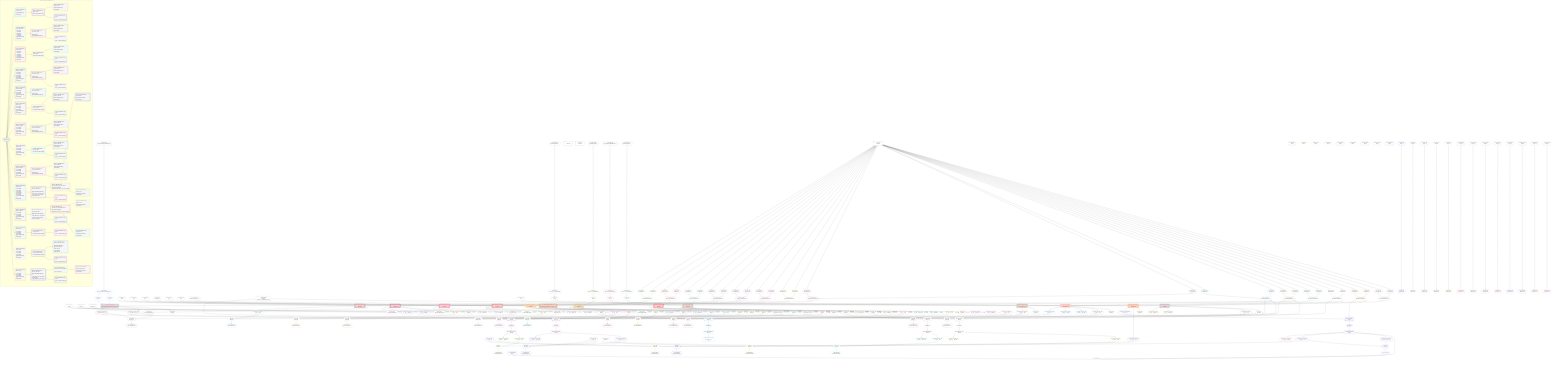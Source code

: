 %%{init: {'themeVariables': { 'fontSize': '12px'}}}%%
graph TD
    classDef path fill:#eee,stroke:#000,color:#000
    classDef plan fill:#fff,stroke-width:1px,color:#000
    classDef itemplan fill:#fff,stroke-width:2px,color:#000
    classDef unbatchedplan fill:#dff,stroke-width:1px,color:#000
    classDef sideeffectplan fill:#fcc,stroke-width:2px,color:#000
    classDef bucket fill:#f6f6f6,color:#000,stroke-width:2px,text-align:left


    %% plan dependencies
    Object15{{"Object[15∈0]<br />ᐸ{pgSettings,withPgClient}ᐳ"}}:::plan
    Access13{{"Access[13∈0]<br />ᐸ3.pgSettingsᐳ"}}:::plan
    Access14{{"Access[14∈0]<br />ᐸ3.withPgClientᐳ"}}:::plan
    Access13 & Access14 --> Object15
    Lambda10{{"Lambda[10∈0]<br />ᐸdecode_Post_base64JSONᐳ"}}:::plan
    Constant382{{"Constant[382∈0]<br />ᐸ'WyJwb3N0cyIsMV0='ᐳ"}}:::plan
    Constant382 --> Lambda10
    Access11{{"Access[11∈0]<br />ᐸ10.1ᐳ"}}:::plan
    Lambda10 --> Access11
    __Value3["__Value[3∈0]<br />ᐸcontextᐳ"]:::plan
    __Value3 --> Access13
    __Value3 --> Access14
    __Value0["__Value[0∈0]"]:::plan
    __Value5["__Value[5∈0]<br />ᐸrootValueᐳ"]:::plan
    Constant384{{"Constant[384∈0]<br />ᐸ'WyJwb3N0cyIsMl0='ᐳ"}}:::plan
    Constant383{{"Constant[383∈0]<br />ᐸ'hello'ᐳ"}}:::plan
    Constant385{{"Constant[385∈0]<br />ᐸ'WyJwb3N0cyIsMjAwMDAwMF0='ᐳ"}}:::plan
    Constant387{{"Constant[387∈0]<br />ᐸ'WyJwb3N0cyIsM10='ᐳ"}}:::plan
    Constant386{{"Constant[386∈0]<br />ᐸ'world'ᐳ"}}:::plan
    Constant389{{"Constant[389∈0]<br />ᐸ11ᐳ"}}:::plan
    Constant388{{"Constant[388∈0]<br />ᐸ'throw error'ᐳ"}}:::plan
    Constant390{{"Constant[390∈0]<br />ᐸ6ᐳ"}}:::plan
    Constant392{{"Constant[392∈0]<br />ᐸ9ᐳ"}}:::plan
    Constant393{{"Constant[393∈0]<br />ᐸ2000000ᐳ"}}:::plan
    Constant396{{"Constant[396∈0]<br />ᐸ'WyJjb21wb3VuZF9rZXlzIiw0LDNd'ᐳ"}}:::plan
    Constant397{{"Constant[397∈0]<br />ᐸ2ᐳ"}}:::plan
    Constant398{{"Constant[398∈0]<br />ᐸ3ᐳ"}}:::plan
    Constant399{{"Constant[399∈0]<br />ᐸ'budd.deey@email.com'ᐳ"}}:::plan
    Constant400{{"Constant[400∈0]<br />ᐸ'graphile-build.issue.27.exists@example.com'ᐳ"}}:::plan
    Constant402{{"Constant[402∈0]<br />ᐸ1ᐳ"}}:::plan
    Object350{{"Object[350∈54]<br />ᐸ{pgSettings,withPgClient}ᐳ"}}:::plan
    Access348{{"Access[348∈54]<br />ᐸ3.pgSettingsᐳ"}}:::plan
    Access349{{"Access[349∈54]<br />ᐸ3.withPgClientᐳ"}}:::plan
    Access348 & Access349 --> Object350
    PgDeleteSingle347[["PgDeleteSingle[347∈54]<br />ᐸperson(id)ᐳ"]]:::sideeffectplan
    Object350 & Constant402 --> PgDeleteSingle347
    __Value3 --> Access348
    __Value3 --> Access349
    Object351{{"Object[351∈54]<br />ᐸ{result}ᐳ"}}:::plan
    PgDeleteSingle347 --> Object351
    Object318{{"Object[318∈50]<br />ᐸ{pgSettings,withPgClient}ᐳ"}}:::plan
    Access316{{"Access[316∈50]<br />ᐸ3.pgSettingsᐳ"}}:::plan
    Access317{{"Access[317∈50]<br />ᐸ3.withPgClientᐳ"}}:::plan
    Access316 & Access317 --> Object318
    PgDeleteSingle315[["PgDeleteSingle[315∈50]<br />ᐸperson(email)ᐳ"]]:::sideeffectplan
    Object318 & Constant400 --> PgDeleteSingle315
    __Value3 --> Access316
    __Value3 --> Access317
    Object319{{"Object[319∈50]<br />ᐸ{result}ᐳ"}}:::plan
    PgDeleteSingle315 --> Object319
    Object303{{"Object[303∈47]<br />ᐸ{pgSettings,withPgClient}ᐳ"}}:::plan
    Access301{{"Access[301∈47]<br />ᐸ3.pgSettingsᐳ"}}:::plan
    Access302{{"Access[302∈47]<br />ᐸ3.withPgClientᐳ"}}:::plan
    Access301 & Access302 --> Object303
    PgDeleteSingle300[["PgDeleteSingle[300∈47]<br />ᐸperson(email)ᐳ"]]:::sideeffectplan
    Object303 & Constant399 --> PgDeleteSingle300
    __Value3 --> Access301
    __Value3 --> Access302
    Object304{{"Object[304∈47]<br />ᐸ{result}ᐳ"}}:::plan
    PgDeleteSingle300 --> Object304
    PgDeleteSingle253[["PgDeleteSingle[253∈41]<br />ᐸcompound_key(person_id_1,person_id_2)ᐳ"]]:::sideeffectplan
    Object256{{"Object[256∈41]<br />ᐸ{pgSettings,withPgClient}ᐳ"}}:::plan
    Object256 & Constant397 & Constant398 --> PgDeleteSingle253
    Access254{{"Access[254∈41]<br />ᐸ3.pgSettingsᐳ"}}:::plan
    Access255{{"Access[255∈41]<br />ᐸ3.withPgClientᐳ"}}:::plan
    Access254 & Access255 --> Object256
    __Value3 --> Access254
    __Value3 --> Access255
    Object257{{"Object[257∈41]<br />ᐸ{result}ᐳ"}}:::plan
    PgDeleteSingle253 --> Object257
    PgDeleteSingle205[["PgDeleteSingle[205∈35]<br />ᐸcompound_key(person_id_1,person_id_2)ᐳ"]]:::sideeffectplan
    Object208{{"Object[208∈35]<br />ᐸ{pgSettings,withPgClient}ᐳ"}}:::plan
    Access203{{"Access[203∈35]<br />ᐸ202.1ᐳ"}}:::plan
    Access204{{"Access[204∈35]<br />ᐸ202.2ᐳ"}}:::plan
    Object208 & Access203 & Access204 --> PgDeleteSingle205
    Access206{{"Access[206∈35]<br />ᐸ3.pgSettingsᐳ"}}:::plan
    Access207{{"Access[207∈35]<br />ᐸ3.withPgClientᐳ"}}:::plan
    Access206 & Access207 --> Object208
    Lambda202{{"Lambda[202∈35]<br />ᐸdecode_CompoundKey_base64JSONᐳ"}}:::plan
    Constant396 --> Lambda202
    Lambda202 --> Access203
    Lambda202 --> Access204
    __Value3 --> Access206
    __Value3 --> Access207
    Object209{{"Object[209∈35]<br />ᐸ{result}ᐳ"}}:::plan
    PgDeleteSingle205 --> Object209
    Object184{{"Object[184∈31]<br />ᐸ{pgSettings,withPgClient}ᐳ"}}:::plan
    Access182{{"Access[182∈31]<br />ᐸ3.pgSettingsᐳ"}}:::plan
    Access183{{"Access[183∈31]<br />ᐸ3.withPgClientᐳ"}}:::plan
    Access182 & Access183 --> Object184
    PgDeleteSingle181[["PgDeleteSingle[181∈31]<br />ᐸpost(id)ᐳ"]]:::sideeffectplan
    Object184 & Constant389 --> PgDeleteSingle181
    Object185{{"Object[185∈31]<br />ᐸ{result,clientMutationId}ᐳ"}}:::plan
    PgDeleteSingle181 & Constant386 --> Object185
    __Value3 --> Access182
    __Value3 --> Access183
    Object162{{"Object[162∈27]<br />ᐸ{pgSettings,withPgClient}ᐳ"}}:::plan
    Access160{{"Access[160∈27]<br />ᐸ3.pgSettingsᐳ"}}:::plan
    Access161{{"Access[161∈27]<br />ᐸ3.withPgClientᐳ"}}:::plan
    Access160 & Access161 --> Object162
    PgDeleteSingle159[["PgDeleteSingle[159∈27]<br />ᐸpost(id)ᐳ"]]:::sideeffectplan
    Object162 & Constant393 --> PgDeleteSingle159
    __Value3 --> Access160
    __Value3 --> Access161
    Object163{{"Object[163∈27]<br />ᐸ{result}ᐳ"}}:::plan
    PgDeleteSingle159 --> Object163
    Object141{{"Object[141∈23]<br />ᐸ{pgSettings,withPgClient}ᐳ"}}:::plan
    Access139{{"Access[139∈23]<br />ᐸ3.pgSettingsᐳ"}}:::plan
    Access140{{"Access[140∈23]<br />ᐸ3.withPgClientᐳ"}}:::plan
    Access139 & Access140 --> Object141
    PgDeleteSingle138[["PgDeleteSingle[138∈23]<br />ᐸpost(id)ᐳ"]]:::sideeffectplan
    Object141 & Constant392 --> PgDeleteSingle138
    Object142{{"Object[142∈23]<br />ᐸ{result,clientMutationId}ᐳ"}}:::plan
    PgDeleteSingle138 & Constant383 --> Object142
    __Value3 --> Access139
    __Value3 --> Access140
    Object119{{"Object[119∈19]<br />ᐸ{pgSettings,withPgClient}ᐳ"}}:::plan
    Access117{{"Access[117∈19]<br />ᐸ3.pgSettingsᐳ"}}:::plan
    Access118{{"Access[118∈19]<br />ᐸ3.withPgClientᐳ"}}:::plan
    Access117 & Access118 --> Object119
    PgDeleteSingle116[["PgDeleteSingle[116∈19]<br />ᐸpost(id)ᐳ"]]:::sideeffectplan
    Object119 & Constant390 --> PgDeleteSingle116
    __Value3 --> Access117
    __Value3 --> Access118
    Object120{{"Object[120∈19]<br />ᐸ{result}ᐳ"}}:::plan
    PgDeleteSingle116 --> Object120
    Object107{{"Object[107∈17]<br />ᐸ{pgSettings,withPgClient}ᐳ"}}:::plan
    Access105{{"Access[105∈17]<br />ᐸ3.pgSettingsᐳ"}}:::plan
    Access106{{"Access[106∈17]<br />ᐸ3.withPgClientᐳ"}}:::plan
    Access105 & Access106 --> Object107
    PgDeleteSingle104[["PgDeleteSingle[104∈17]<br />ᐸtypes(id)ᐳ"]]:::sideeffectplan
    Object107 & Constant389 --> PgDeleteSingle104
    Object108{{"Object[108∈17]<br />ᐸ{result,clientMutationId}ᐳ"}}:::plan
    PgDeleteSingle104 & Constant388 --> Object108
    __Value3 --> Access105
    __Value3 --> Access106
    Object86{{"Object[86∈13]<br />ᐸ{pgSettings,withPgClient}ᐳ"}}:::plan
    Access84{{"Access[84∈13]<br />ᐸ3.pgSettingsᐳ"}}:::plan
    Access85{{"Access[85∈13]<br />ᐸ3.withPgClientᐳ"}}:::plan
    Access84 & Access85 --> Object86
    PgDeleteSingle83[["PgDeleteSingle[83∈13]<br />ᐸpost(id)ᐳ"]]:::sideeffectplan
    Access82{{"Access[82∈13]<br />ᐸ81.1ᐳ"}}:::plan
    Object86 & Access82 --> PgDeleteSingle83
    Object87{{"Object[87∈13]<br />ᐸ{result,clientMutationId}ᐳ"}}:::plan
    PgDeleteSingle83 & Constant386 --> Object87
    Lambda81{{"Lambda[81∈13]<br />ᐸdecode_Post_base64JSONᐳ"}}:::plan
    Constant387 --> Lambda81
    Lambda81 --> Access82
    __Value3 --> Access84
    __Value3 --> Access85
    Object62{{"Object[62∈9]<br />ᐸ{pgSettings,withPgClient}ᐳ"}}:::plan
    Access60{{"Access[60∈9]<br />ᐸ3.pgSettingsᐳ"}}:::plan
    Access61{{"Access[61∈9]<br />ᐸ3.withPgClientᐳ"}}:::plan
    Access60 & Access61 --> Object62
    PgDeleteSingle59[["PgDeleteSingle[59∈9]<br />ᐸpost(id)ᐳ"]]:::sideeffectplan
    Access58{{"Access[58∈9]<br />ᐸ57.1ᐳ"}}:::plan
    Object62 & Access58 --> PgDeleteSingle59
    Lambda57{{"Lambda[57∈9]<br />ᐸdecode_Post_base64JSONᐳ"}}:::plan
    Constant385 --> Lambda57
    Lambda57 --> Access58
    __Value3 --> Access60
    __Value3 --> Access61
    Object63{{"Object[63∈9]<br />ᐸ{result}ᐳ"}}:::plan
    PgDeleteSingle59 --> Object63
    Object39{{"Object[39∈5]<br />ᐸ{pgSettings,withPgClient}ᐳ"}}:::plan
    Access37{{"Access[37∈5]<br />ᐸ3.pgSettingsᐳ"}}:::plan
    Access38{{"Access[38∈5]<br />ᐸ3.withPgClientᐳ"}}:::plan
    Access37 & Access38 --> Object39
    PgDeleteSingle36[["PgDeleteSingle[36∈5]<br />ᐸpost(id)ᐳ"]]:::sideeffectplan
    Access35{{"Access[35∈5]<br />ᐸ34.1ᐳ"}}:::plan
    Object39 & Access35 --> PgDeleteSingle36
    Object40{{"Object[40∈5]<br />ᐸ{result,clientMutationId}ᐳ"}}:::plan
    PgDeleteSingle36 & Constant383 --> Object40
    Lambda34{{"Lambda[34∈5]<br />ᐸdecode_Post_base64JSONᐳ"}}:::plan
    Constant384 --> Lambda34
    Lambda34 --> Access35
    __Value3 --> Access37
    __Value3 --> Access38
    PgDeleteSingle12[["PgDeleteSingle[12∈1]<br />ᐸpost(id)ᐳ"]]:::sideeffectplan
    Object15 & Access11 --> PgDeleteSingle12
    Object16{{"Object[16∈1]<br />ᐸ{result}ᐳ"}}:::plan
    PgDeleteSingle12 --> Object16
    List214{{"List[214∈36]<br />ᐸ211,212,213ᐳ"}}:::plan
    Constant211{{"Constant[211∈36]<br />ᐸ'compound_keys'ᐳ"}}:::plan
    PgClassExpression212{{"PgClassExpression[212∈36]<br />ᐸ__compound...rson_id_1”ᐳ"}}:::plan
    PgClassExpression213{{"PgClassExpression[213∈36]<br />ᐸ__compound...rson_id_2”ᐳ"}}:::plan
    Constant211 & PgClassExpression212 & PgClassExpression213 --> List214
    List262{{"List[262∈42]<br />ᐸ259,260,261ᐳ"}}:::plan
    Constant259{{"Constant[259∈42]<br />ᐸ'compound_keys'ᐳ"}}:::plan
    PgClassExpression260{{"PgClassExpression[260∈42]<br />ᐸ__compound...rson_id_1”ᐳ"}}:::plan
    PgClassExpression261{{"PgClassExpression[261∈42]<br />ᐸ__compound...rson_id_2”ᐳ"}}:::plan
    Constant259 & PgClassExpression260 & PgClassExpression261 --> List262
    Edge367{{"Edge[367∈55]"}}:::plan
    PgSelectSingle366{{"PgSelectSingle[366∈55]<br />ᐸpersonᐳ"}}:::plan
    PgCursor368{{"PgCursor[368∈55]"}}:::plan
    Connection364{{"Connection[364∈55]<br />ᐸ360ᐳ"}}:::plan
    PgSelectSingle366 & PgCursor368 & Connection364 --> Edge367
    List20{{"List[20∈2]<br />ᐸ18,19ᐳ"}}:::plan
    Constant18{{"Constant[18∈2]<br />ᐸ'posts'ᐳ"}}:::plan
    PgClassExpression19{{"PgClassExpression[19∈2]<br />ᐸ__post__.”id”ᐳ"}}:::plan
    Constant18 & PgClassExpression19 --> List20
    List43{{"List[43∈6]<br />ᐸ41,42ᐳ"}}:::plan
    Constant41{{"Constant[41∈6]<br />ᐸ'posts'ᐳ"}}:::plan
    PgClassExpression42{{"PgClassExpression[42∈6]<br />ᐸ__post__.”id”ᐳ"}}:::plan
    Constant41 & PgClassExpression42 --> List43
    List67{{"List[67∈10]<br />ᐸ65,66ᐳ"}}:::plan
    Constant65{{"Constant[65∈10]<br />ᐸ'posts'ᐳ"}}:::plan
    PgClassExpression66{{"PgClassExpression[66∈10]<br />ᐸ__post__.”id”ᐳ"}}:::plan
    Constant65 & PgClassExpression66 --> List67
    List90{{"List[90∈14]<br />ᐸ88,89ᐳ"}}:::plan
    Constant88{{"Constant[88∈14]<br />ᐸ'posts'ᐳ"}}:::plan
    PgClassExpression89{{"PgClassExpression[89∈14]<br />ᐸ__post__.”id”ᐳ"}}:::plan
    Constant88 & PgClassExpression89 --> List90
    List111{{"List[111∈18]<br />ᐸ109,110ᐳ"}}:::plan
    Constant109{{"Constant[109∈18]<br />ᐸ'types'ᐳ"}}:::plan
    PgClassExpression110{{"PgClassExpression[110∈18]<br />ᐸ__types__.”id”ᐳ"}}:::plan
    Constant109 & PgClassExpression110 --> List111
    List124{{"List[124∈20]<br />ᐸ122,123ᐳ"}}:::plan
    Constant122{{"Constant[122∈20]<br />ᐸ'posts'ᐳ"}}:::plan
    PgClassExpression123{{"PgClassExpression[123∈20]<br />ᐸ__post__.”id”ᐳ"}}:::plan
    Constant122 & PgClassExpression123 --> List124
    List145{{"List[145∈24]<br />ᐸ143,144ᐳ"}}:::plan
    Constant143{{"Constant[143∈24]<br />ᐸ'posts'ᐳ"}}:::plan
    PgClassExpression144{{"PgClassExpression[144∈24]<br />ᐸ__post__.”id”ᐳ"}}:::plan
    Constant143 & PgClassExpression144 --> List145
    List167{{"List[167∈28]<br />ᐸ165,166ᐳ"}}:::plan
    Constant165{{"Constant[165∈28]<br />ᐸ'posts'ᐳ"}}:::plan
    PgClassExpression166{{"PgClassExpression[166∈28]<br />ᐸ__post__.”id”ᐳ"}}:::plan
    Constant165 & PgClassExpression166 --> List167
    List188{{"List[188∈32]<br />ᐸ186,187ᐳ"}}:::plan
    Constant186{{"Constant[186∈32]<br />ᐸ'posts'ᐳ"}}:::plan
    PgClassExpression187{{"PgClassExpression[187∈32]<br />ᐸ__post__.”id”ᐳ"}}:::plan
    Constant186 & PgClassExpression187 --> List188
    PgSelect224[["PgSelect[224∈36]<br />ᐸpersonᐳ"]]:::plan
    Object208 & PgClassExpression212 --> PgSelect224
    PgSelect236[["PgSelect[236∈36]<br />ᐸpersonᐳ"]]:::plan
    Object208 & PgClassExpression213 --> PgSelect236
    PgSelect272[["PgSelect[272∈42]<br />ᐸpersonᐳ"]]:::plan
    Object256 & PgClassExpression260 --> PgSelect272
    PgSelect284[["PgSelect[284∈42]<br />ᐸpersonᐳ"]]:::plan
    Object256 & PgClassExpression261 --> PgSelect284
    List308{{"List[308∈48]<br />ᐸ306,307ᐳ"}}:::plan
    Constant306{{"Constant[306∈48]<br />ᐸ'people'ᐳ"}}:::plan
    PgClassExpression307{{"PgClassExpression[307∈48]<br />ᐸ__person__.”id”ᐳ"}}:::plan
    Constant306 & PgClassExpression307 --> List308
    List323{{"List[323∈51]<br />ᐸ321,322ᐳ"}}:::plan
    Constant321{{"Constant[321∈51]<br />ᐸ'people'ᐳ"}}:::plan
    PgClassExpression322{{"PgClassExpression[322∈51]<br />ᐸ__person__.”id”ᐳ"}}:::plan
    Constant321 & PgClassExpression322 --> List323
    List355{{"List[355∈55]<br />ᐸ353,354ᐳ"}}:::plan
    Constant353{{"Constant[353∈55]<br />ᐸ'people'ᐳ"}}:::plan
    PgClassExpression354{{"PgClassExpression[354∈55]<br />ᐸ__person__.”id”ᐳ"}}:::plan
    Constant353 & PgClassExpression354 --> List355
    PgSelect360[["PgSelect[360∈55]<br />ᐸpersonᐳ"]]:::plan
    PgClassExpression359{{"PgClassExpression[359∈55]<br />ᐸ__person__ᐳ"}}:::plan
    Object350 & PgClassExpression359 --> PgSelect360
    List371{{"List[371∈55]<br />ᐸ369,370ᐳ"}}:::plan
    PgClassExpression369{{"PgClassExpression[369∈55]<br />ᐸ”c”.”perso..._person__)ᐳ"}}:::plan
    PgClassExpression370{{"PgClassExpression[370∈55]<br />ᐸ__person__.”id”ᐳ"}}:::plan
    PgClassExpression369 & PgClassExpression370 --> List371
    PgDeleteSingle12 --> PgClassExpression19
    Lambda21{{"Lambda[21∈2]<br />ᐸbase64JSONEncodeᐳ"}}:::plan
    List20 --> Lambda21
    PgDeleteSingle36 --> PgClassExpression42
    Lambda44{{"Lambda[44∈6]<br />ᐸbase64JSONEncodeᐳ"}}:::plan
    List43 --> Lambda44
    PgDeleteSingle59 --> PgClassExpression66
    Lambda68{{"Lambda[68∈10]<br />ᐸbase64JSONEncodeᐳ"}}:::plan
    List67 --> Lambda68
    PgDeleteSingle83 --> PgClassExpression89
    Lambda91{{"Lambda[91∈14]<br />ᐸbase64JSONEncodeᐳ"}}:::plan
    List90 --> Lambda91
    PgDeleteSingle104 --> PgClassExpression110
    Lambda112{{"Lambda[112∈18]<br />ᐸbase64JSONEncodeᐳ"}}:::plan
    List111 --> Lambda112
    PgDeleteSingle116 --> PgClassExpression123
    Lambda125{{"Lambda[125∈20]<br />ᐸbase64JSONEncodeᐳ"}}:::plan
    List124 --> Lambda125
    PgDeleteSingle138 --> PgClassExpression144
    Lambda146{{"Lambda[146∈24]<br />ᐸbase64JSONEncodeᐳ"}}:::plan
    List145 --> Lambda146
    PgDeleteSingle159 --> PgClassExpression166
    Lambda168{{"Lambda[168∈28]<br />ᐸbase64JSONEncodeᐳ"}}:::plan
    List167 --> Lambda168
    PgDeleteSingle181 --> PgClassExpression187
    Lambda189{{"Lambda[189∈32]<br />ᐸbase64JSONEncodeᐳ"}}:::plan
    List188 --> Lambda189
    PgDeleteSingle205 --> PgClassExpression212
    PgDeleteSingle205 --> PgClassExpression213
    Lambda215{{"Lambda[215∈36]<br />ᐸbase64JSONEncodeᐳ"}}:::plan
    List214 --> Lambda215
    First228{{"First[228∈36]"}}:::plan
    PgSelect224 --> First228
    PgSelectSingle229{{"PgSelectSingle[229∈36]<br />ᐸpersonᐳ"}}:::plan
    First228 --> PgSelectSingle229
    First240{{"First[240∈36]"}}:::plan
    PgSelect236 --> First240
    PgSelectSingle241{{"PgSelectSingle[241∈36]<br />ᐸpersonᐳ"}}:::plan
    First240 --> PgSelectSingle241
    PgDeleteSingle253 --> PgClassExpression260
    PgDeleteSingle253 --> PgClassExpression261
    Lambda263{{"Lambda[263∈42]<br />ᐸbase64JSONEncodeᐳ"}}:::plan
    List262 --> Lambda263
    First276{{"First[276∈42]"}}:::plan
    PgSelect272 --> First276
    PgSelectSingle277{{"PgSelectSingle[277∈42]<br />ᐸpersonᐳ"}}:::plan
    First276 --> PgSelectSingle277
    First288{{"First[288∈42]"}}:::plan
    PgSelect284 --> First288
    PgSelectSingle289{{"PgSelectSingle[289∈42]<br />ᐸpersonᐳ"}}:::plan
    First288 --> PgSelectSingle289
    PgDeleteSingle300 --> PgClassExpression307
    Lambda309{{"Lambda[309∈48]<br />ᐸbase64JSONEncodeᐳ"}}:::plan
    List308 --> Lambda309
    PgDeleteSingle315 --> PgClassExpression322
    Lambda324{{"Lambda[324∈51]<br />ᐸbase64JSONEncodeᐳ"}}:::plan
    List323 --> Lambda324
    PgDeleteSingle347 --> PgClassExpression354
    Lambda356{{"Lambda[356∈55]<br />ᐸbase64JSONEncodeᐳ"}}:::plan
    List355 --> Lambda356
    PgDeleteSingle347 --> PgClassExpression359
    First365{{"First[365∈55]"}}:::plan
    PgSelect360 --> First365
    First365 --> PgSelectSingle366
    PgSelectSingle366 --> PgClassExpression369
    PgSelectSingle366 --> PgClassExpression370
    List371 --> PgCursor368
    Constant17{{"Constant[17∈2]<br />ᐸnullᐳ"}}:::plan
    Constant64{{"Constant[64∈10]<br />ᐸnullᐳ"}}:::plan
    Constant121{{"Constant[121∈20]<br />ᐸnullᐳ"}}:::plan
    Constant164{{"Constant[164∈28]<br />ᐸnullᐳ"}}:::plan
    Constant210{{"Constant[210∈36]<br />ᐸnullᐳ"}}:::plan
    Constant230{{"Constant[230∈36]<br />ᐸ'people'ᐳ"}}:::plan
    Constant258{{"Constant[258∈42]<br />ᐸnullᐳ"}}:::plan
    Constant278{{"Constant[278∈42]<br />ᐸ'people'ᐳ"}}:::plan
    Constant305{{"Constant[305∈48]<br />ᐸnullᐳ"}}:::plan
    Constant320{{"Constant[320∈51]<br />ᐸnullᐳ"}}:::plan
    Constant352{{"Constant[352∈55]<br />ᐸnullᐳ"}}:::plan
    Lambda30{{"Lambda[30∈4]<br />ᐸrawEncodeᐳ"}}:::plan
    Constant29{{"Constant[29∈4]<br />ᐸ'query'ᐳ"}}:::plan
    Constant29 --> Lambda30
    Lambda53{{"Lambda[53∈8]<br />ᐸrawEncodeᐳ"}}:::plan
    Constant52{{"Constant[52∈8]<br />ᐸ'query'ᐳ"}}:::plan
    Constant52 --> Lambda53
    Lambda77{{"Lambda[77∈12]<br />ᐸrawEncodeᐳ"}}:::plan
    Constant76{{"Constant[76∈12]<br />ᐸ'query'ᐳ"}}:::plan
    Constant76 --> Lambda77
    Lambda100{{"Lambda[100∈16]<br />ᐸrawEncodeᐳ"}}:::plan
    Constant99{{"Constant[99∈16]<br />ᐸ'query'ᐳ"}}:::plan
    Constant99 --> Lambda100
    Lambda134{{"Lambda[134∈22]<br />ᐸrawEncodeᐳ"}}:::plan
    Constant133{{"Constant[133∈22]<br />ᐸ'query'ᐳ"}}:::plan
    Constant133 --> Lambda134
    Lambda155{{"Lambda[155∈26]<br />ᐸrawEncodeᐳ"}}:::plan
    Constant154{{"Constant[154∈26]<br />ᐸ'query'ᐳ"}}:::plan
    Constant154 --> Lambda155
    Lambda177{{"Lambda[177∈30]<br />ᐸrawEncodeᐳ"}}:::plan
    Constant176{{"Constant[176∈30]<br />ᐸ'query'ᐳ"}}:::plan
    Constant176 --> Lambda177
    Lambda198{{"Lambda[198∈34]<br />ᐸrawEncodeᐳ"}}:::plan
    Constant197{{"Constant[197∈34]<br />ᐸ'query'ᐳ"}}:::plan
    Constant197 --> Lambda198
    Lambda248{{"Lambda[248∈40]<br />ᐸrawEncodeᐳ"}}:::plan
    Constant247{{"Constant[247∈40]<br />ᐸ'query'ᐳ"}}:::plan
    Constant247 --> Lambda248
    Lambda296{{"Lambda[296∈46]<br />ᐸrawEncodeᐳ"}}:::plan
    Constant295{{"Constant[295∈46]<br />ᐸ'query'ᐳ"}}:::plan
    Constant295 --> Lambda296
    Lambda343{{"Lambda[343∈53]<br />ᐸrawEncodeᐳ"}}:::plan
    Constant342{{"Constant[342∈53]<br />ᐸ'query'ᐳ"}}:::plan
    Constant342 --> Lambda343
    Lambda381{{"Lambda[381∈58]<br />ᐸrawEncodeᐳ"}}:::plan
    Constant380{{"Constant[380∈58]<br />ᐸ'query'ᐳ"}}:::plan
    Constant380 --> Lambda381
    PgSelect334[["PgSelect[334∈52]<br />ᐸpersonᐳ"]]:::plan
    PgClassExpression333{{"PgClassExpression[333∈52]<br />ᐸ__person__ᐳ"}}:::plan
    Object318 & PgClassExpression333 & Constant400 --> PgSelect334
    List377{{"List[377∈56]<br />ᐸ353,370ᐳ"}}:::plan
    Constant353 & PgClassExpression370 --> List377
    PgClassExpression27{{"PgClassExpression[27∈3]<br />ᐸ__post__.”headline”ᐳ"}}:::plan
    PgDeleteSingle12 --> PgClassExpression27
    PgClassExpression28{{"PgClassExpression[28∈3]<br />ᐸ__post__.”author_id”ᐳ"}}:::plan
    PgDeleteSingle12 --> PgClassExpression28
    PgClassExpression50{{"PgClassExpression[50∈7]<br />ᐸ__post__.”headline”ᐳ"}}:::plan
    PgDeleteSingle36 --> PgClassExpression50
    PgClassExpression51{{"PgClassExpression[51∈7]<br />ᐸ__post__.”author_id”ᐳ"}}:::plan
    PgDeleteSingle36 --> PgClassExpression51
    PgClassExpression74{{"PgClassExpression[74∈11]<br />ᐸ__post__.”headline”ᐳ"}}:::plan
    PgDeleteSingle59 --> PgClassExpression74
    PgClassExpression75{{"PgClassExpression[75∈11]<br />ᐸ__post__.”author_id”ᐳ"}}:::plan
    PgDeleteSingle59 --> PgClassExpression75
    PgClassExpression97{{"PgClassExpression[97∈15]<br />ᐸ__post__.”headline”ᐳ"}}:::plan
    PgDeleteSingle83 --> PgClassExpression97
    PgClassExpression98{{"PgClassExpression[98∈15]<br />ᐸ__post__.”author_id”ᐳ"}}:::plan
    PgDeleteSingle83 --> PgClassExpression98
    PgClassExpression131{{"PgClassExpression[131∈21]<br />ᐸ__post__.”headline”ᐳ"}}:::plan
    PgDeleteSingle116 --> PgClassExpression131
    PgClassExpression132{{"PgClassExpression[132∈21]<br />ᐸ__post__.”author_id”ᐳ"}}:::plan
    PgDeleteSingle116 --> PgClassExpression132
    PgClassExpression152{{"PgClassExpression[152∈25]<br />ᐸ__post__.”headline”ᐳ"}}:::plan
    PgDeleteSingle138 --> PgClassExpression152
    PgClassExpression153{{"PgClassExpression[153∈25]<br />ᐸ__post__.”author_id”ᐳ"}}:::plan
    PgDeleteSingle138 --> PgClassExpression153
    PgClassExpression174{{"PgClassExpression[174∈29]<br />ᐸ__post__.”headline”ᐳ"}}:::plan
    PgDeleteSingle159 --> PgClassExpression174
    PgClassExpression175{{"PgClassExpression[175∈29]<br />ᐸ__post__.”author_id”ᐳ"}}:::plan
    PgDeleteSingle159 --> PgClassExpression175
    PgClassExpression195{{"PgClassExpression[195∈33]<br />ᐸ__post__.”headline”ᐳ"}}:::plan
    PgDeleteSingle181 --> PgClassExpression195
    PgClassExpression196{{"PgClassExpression[196∈33]<br />ᐸ__post__.”author_id”ᐳ"}}:::plan
    PgDeleteSingle181 --> PgClassExpression196
    Lambda311{{"Lambda[311∈49]<br />ᐸrawEncodeᐳ"}}:::plan
    Constant310{{"Constant[310∈49]<br />ᐸ'query'ᐳ"}}:::plan
    Constant310 --> Lambda311
    PgClassExpression330{{"PgClassExpression[330∈52]<br />ᐸ__person__...full_name”ᐳ"}}:::plan
    PgDeleteSingle315 --> PgClassExpression330
    PgClassExpression331{{"PgClassExpression[331∈52]<br />ᐸ__person__.”email”ᐳ"}}:::plan
    PgDeleteSingle315 --> PgClassExpression331
    PgDeleteSingle315 --> PgClassExpression333
    First338{{"First[338∈52]"}}:::plan
    PgSelect334 --> First338
    PgSelectSingle339{{"PgSelectSingle[339∈52]<br />ᐸpersonᐳ"}}:::plan
    First338 --> PgSelectSingle339
    PgClassExpression341{{"PgClassExpression[341∈52]<br />ᐸ”c”.”perso...lder! */<br />)ᐳ"}}:::plan
    PgSelectSingle339 --> PgClassExpression341
    Lambda378{{"Lambda[378∈56]<br />ᐸbase64JSONEncodeᐳ"}}:::plan
    List377 --> Lambda378
    List244{{"List[244∈39]<br />ᐸ230,243ᐳ"}}:::plan
    PgClassExpression243{{"PgClassExpression[243∈39]<br />ᐸ__person__.”id”ᐳ"}}:::plan
    Constant230 & PgClassExpression243 --> List244
    List292{{"List[292∈45]<br />ᐸ278,291ᐳ"}}:::plan
    PgClassExpression291{{"PgClassExpression[291∈45]<br />ᐸ__person__.”id”ᐳ"}}:::plan
    Constant278 & PgClassExpression291 --> List292
    PgSelectSingle241 --> PgClassExpression243
    Lambda245{{"Lambda[245∈39]<br />ᐸbase64JSONEncodeᐳ"}}:::plan
    List244 --> Lambda245
    PgClassExpression246{{"PgClassExpression[246∈39]<br />ᐸ__person__...full_name”ᐳ"}}:::plan
    PgSelectSingle241 --> PgClassExpression246
    PgSelectSingle289 --> PgClassExpression291
    Lambda293{{"Lambda[293∈45]<br />ᐸbase64JSONEncodeᐳ"}}:::plan
    List292 --> Lambda293
    PgClassExpression294{{"PgClassExpression[294∈45]<br />ᐸ__person__...full_name”ᐳ"}}:::plan
    PgSelectSingle289 --> PgClassExpression294
    List232{{"List[232∈38]<br />ᐸ230,231ᐳ"}}:::plan
    PgClassExpression231{{"PgClassExpression[231∈38]<br />ᐸ__person__.”id”ᐳ"}}:::plan
    Constant230 & PgClassExpression231 --> List232
    List280{{"List[280∈44]<br />ᐸ278,279ᐳ"}}:::plan
    PgClassExpression279{{"PgClassExpression[279∈44]<br />ᐸ__person__.”id”ᐳ"}}:::plan
    Constant278 & PgClassExpression279 --> List280
    PgSelectSingle229 --> PgClassExpression231
    Lambda233{{"Lambda[233∈38]<br />ᐸbase64JSONEncodeᐳ"}}:::plan
    List232 --> Lambda233
    PgClassExpression234{{"PgClassExpression[234∈38]<br />ᐸ__person__...full_name”ᐳ"}}:::plan
    PgSelectSingle229 --> PgClassExpression234
    PgSelectSingle277 --> PgClassExpression279
    Lambda281{{"Lambda[281∈44]<br />ᐸbase64JSONEncodeᐳ"}}:::plan
    List280 --> Lambda281
    PgClassExpression282{{"PgClassExpression[282∈44]<br />ᐸ__person__...full_name”ᐳ"}}:::plan
    PgSelectSingle277 --> PgClassExpression282
    PgClassExpression379{{"PgClassExpression[379∈57]<br />ᐸ__person__.”email”ᐳ"}}:::plan
    PgSelectSingle366 --> PgClassExpression379

    %% define steps

    subgraph "Buckets for mutations/v4/mutation-delete"
    Bucket0("Bucket 0 (root)"):::bucket
    classDef bucket0 stroke:#696969
    class Bucket0,__Value0,__Value3,__Value5,Lambda10,Access11,Access13,Access14,Object15,Constant382,Constant383,Constant384,Constant385,Constant386,Constant387,Constant388,Constant389,Constant390,Constant392,Constant393,Constant396,Constant397,Constant398,Constant399,Constant400,Constant402 bucket0
    Bucket1("Bucket 1 (mutationField)<br />Deps: 15, 11, 5<br /><br />1: PgDeleteSingle[12]<br />2: <br />ᐳ: Object[16]"):::bucket
    classDef bucket1 stroke:#00bfff
    class Bucket1,PgDeleteSingle12,Object16 bucket1
    Bucket2("Bucket 2 (nullableBoundary)<br />Deps: 12, 16, 5<br /><br />ROOT Object{1}ᐸ{result}ᐳ[16]"):::bucket
    classDef bucket2 stroke:#7f007f
    class Bucket2,Constant17,Constant18,PgClassExpression19,List20,Lambda21 bucket2
    Bucket3("Bucket 3 (nullableBoundary)<br />Deps: 12, 21, 19<br /><br />ROOT PgDeleteSingle{1}ᐸpost(id)ᐳ[12]"):::bucket
    classDef bucket3 stroke:#ffa500
    class Bucket3,PgClassExpression27,PgClassExpression28 bucket3
    Bucket4("Bucket 4 (nullableBoundary)<br />Deps: 5<br /><br />ROOT __ValueᐸrootValueᐳ[5]"):::bucket
    classDef bucket4 stroke:#0000ff
    class Bucket4,Constant29,Lambda30 bucket4
    Bucket5("Bucket 5 (mutationField)<br />Deps: 384, 3, 383, 5<br /><br />1: Access[37]<br />2: Access[38]<br />3: Object[39]<br />4: Lambda[34]<br />5: Access[35]<br />6: PgDeleteSingle[36]<br />7: <br />ᐳ: Object[40]"):::bucket
    classDef bucket5 stroke:#7fff00
    class Bucket5,Lambda34,Access35,PgDeleteSingle36,Access37,Access38,Object39,Object40 bucket5
    Bucket6("Bucket 6 (nullableBoundary)<br />Deps: 36, 40, 5, 383<br /><br />ROOT Object{5}ᐸ{result,clientMutationId}ᐳ[40]"):::bucket
    classDef bucket6 stroke:#ff1493
    class Bucket6,Constant41,PgClassExpression42,List43,Lambda44 bucket6
    Bucket7("Bucket 7 (nullableBoundary)<br />Deps: 36, 44, 42<br /><br />ROOT PgDeleteSingle{5}ᐸpost(id)ᐳ[36]"):::bucket
    classDef bucket7 stroke:#808000
    class Bucket7,PgClassExpression50,PgClassExpression51 bucket7
    Bucket8("Bucket 8 (nullableBoundary)<br />Deps: 5<br /><br />ROOT __ValueᐸrootValueᐳ[5]"):::bucket
    classDef bucket8 stroke:#dda0dd
    class Bucket8,Constant52,Lambda53 bucket8
    Bucket9("Bucket 9 (mutationField)<br />Deps: 385, 3, 5<br /><br />1: Access[60]<br />2: Access[61]<br />3: Object[62]<br />4: Lambda[57]<br />5: Access[58]<br />6: PgDeleteSingle[59]<br />7: <br />ᐳ: Object[63]"):::bucket
    classDef bucket9 stroke:#ff0000
    class Bucket9,Lambda57,Access58,PgDeleteSingle59,Access60,Access61,Object62,Object63 bucket9
    Bucket10("Bucket 10 (nullableBoundary)<br />Deps: 59, 63, 5<br /><br />ROOT Object{9}ᐸ{result}ᐳ[63]"):::bucket
    classDef bucket10 stroke:#ffff00
    class Bucket10,Constant64,Constant65,PgClassExpression66,List67,Lambda68 bucket10
    Bucket11("Bucket 11 (nullableBoundary)<br />Deps: 59, 68, 66<br /><br />ROOT PgDeleteSingle{9}ᐸpost(id)ᐳ[59]"):::bucket
    classDef bucket11 stroke:#00ffff
    class Bucket11,PgClassExpression74,PgClassExpression75 bucket11
    Bucket12("Bucket 12 (nullableBoundary)<br />Deps: 5<br /><br />ROOT __ValueᐸrootValueᐳ[5]"):::bucket
    classDef bucket12 stroke:#4169e1
    class Bucket12,Constant76,Lambda77 bucket12
    Bucket13("Bucket 13 (mutationField)<br />Deps: 387, 3, 386, 5<br /><br />1: Access[84]<br />2: Access[85]<br />3: Object[86]<br />4: Lambda[81]<br />5: Access[82]<br />6: PgDeleteSingle[83]<br />7: <br />ᐳ: Object[87]"):::bucket
    classDef bucket13 stroke:#3cb371
    class Bucket13,Lambda81,Access82,PgDeleteSingle83,Access84,Access85,Object86,Object87 bucket13
    Bucket14("Bucket 14 (nullableBoundary)<br />Deps: 83, 87, 5, 386<br /><br />ROOT Object{13}ᐸ{result,clientMutationId}ᐳ[87]"):::bucket
    classDef bucket14 stroke:#a52a2a
    class Bucket14,Constant88,PgClassExpression89,List90,Lambda91 bucket14
    Bucket15("Bucket 15 (nullableBoundary)<br />Deps: 83, 91, 89<br /><br />ROOT PgDeleteSingle{13}ᐸpost(id)ᐳ[83]"):::bucket
    classDef bucket15 stroke:#ff00ff
    class Bucket15,PgClassExpression97,PgClassExpression98 bucket15
    Bucket16("Bucket 16 (nullableBoundary)<br />Deps: 5<br /><br />ROOT __ValueᐸrootValueᐳ[5]"):::bucket
    classDef bucket16 stroke:#f5deb3
    class Bucket16,Constant99,Lambda100 bucket16
    Bucket17("Bucket 17 (mutationField)<br />Deps: 389, 3, 388<br /><br />1: Access[105]<br />2: Access[106]<br />3: Object[107]<br />4: PgDeleteSingle[104]<br />5: <br />ᐳ: Object[108]"):::bucket
    classDef bucket17 stroke:#696969
    class Bucket17,PgDeleteSingle104,Access105,Access106,Object107,Object108 bucket17
    Bucket18("Bucket 18 (nullableBoundary)<br />Deps: 104, 108, 388<br /><br />ROOT Object{17}ᐸ{result,clientMutationId}ᐳ[108]"):::bucket
    classDef bucket18 stroke:#00bfff
    class Bucket18,Constant109,PgClassExpression110,List111,Lambda112 bucket18
    Bucket19("Bucket 19 (mutationField)<br />Deps: 390, 3, 5<br /><br />1: Access[117]<br />2: Access[118]<br />3: Object[119]<br />4: PgDeleteSingle[116]<br />5: <br />ᐳ: Object[120]"):::bucket
    classDef bucket19 stroke:#7f007f
    class Bucket19,PgDeleteSingle116,Access117,Access118,Object119,Object120 bucket19
    Bucket20("Bucket 20 (nullableBoundary)<br />Deps: 116, 120, 5<br /><br />ROOT Object{19}ᐸ{result}ᐳ[120]"):::bucket
    classDef bucket20 stroke:#ffa500
    class Bucket20,Constant121,Constant122,PgClassExpression123,List124,Lambda125 bucket20
    Bucket21("Bucket 21 (nullableBoundary)<br />Deps: 116, 125, 123<br /><br />ROOT PgDeleteSingle{19}ᐸpost(id)ᐳ[116]"):::bucket
    classDef bucket21 stroke:#0000ff
    class Bucket21,PgClassExpression131,PgClassExpression132 bucket21
    Bucket22("Bucket 22 (nullableBoundary)<br />Deps: 5<br /><br />ROOT __ValueᐸrootValueᐳ[5]"):::bucket
    classDef bucket22 stroke:#7fff00
    class Bucket22,Constant133,Lambda134 bucket22
    Bucket23("Bucket 23 (mutationField)<br />Deps: 392, 3, 383, 5<br /><br />1: Access[139]<br />2: Access[140]<br />3: Object[141]<br />4: PgDeleteSingle[138]<br />5: <br />ᐳ: Object[142]"):::bucket
    classDef bucket23 stroke:#ff1493
    class Bucket23,PgDeleteSingle138,Access139,Access140,Object141,Object142 bucket23
    Bucket24("Bucket 24 (nullableBoundary)<br />Deps: 138, 142, 5, 383<br /><br />ROOT Object{23}ᐸ{result,clientMutationId}ᐳ[142]"):::bucket
    classDef bucket24 stroke:#808000
    class Bucket24,Constant143,PgClassExpression144,List145,Lambda146 bucket24
    Bucket25("Bucket 25 (nullableBoundary)<br />Deps: 138, 146, 144<br /><br />ROOT PgDeleteSingle{23}ᐸpost(id)ᐳ[138]"):::bucket
    classDef bucket25 stroke:#dda0dd
    class Bucket25,PgClassExpression152,PgClassExpression153 bucket25
    Bucket26("Bucket 26 (nullableBoundary)<br />Deps: 5<br /><br />ROOT __ValueᐸrootValueᐳ[5]"):::bucket
    classDef bucket26 stroke:#ff0000
    class Bucket26,Constant154,Lambda155 bucket26
    Bucket27("Bucket 27 (mutationField)<br />Deps: 393, 3, 5<br /><br />1: Access[160]<br />2: Access[161]<br />3: Object[162]<br />4: PgDeleteSingle[159]<br />5: <br />ᐳ: Object[163]"):::bucket
    classDef bucket27 stroke:#ffff00
    class Bucket27,PgDeleteSingle159,Access160,Access161,Object162,Object163 bucket27
    Bucket28("Bucket 28 (nullableBoundary)<br />Deps: 159, 163, 5<br /><br />ROOT Object{27}ᐸ{result}ᐳ[163]"):::bucket
    classDef bucket28 stroke:#00ffff
    class Bucket28,Constant164,Constant165,PgClassExpression166,List167,Lambda168 bucket28
    Bucket29("Bucket 29 (nullableBoundary)<br />Deps: 159, 168, 166<br /><br />ROOT PgDeleteSingle{27}ᐸpost(id)ᐳ[159]"):::bucket
    classDef bucket29 stroke:#4169e1
    class Bucket29,PgClassExpression174,PgClassExpression175 bucket29
    Bucket30("Bucket 30 (nullableBoundary)<br />Deps: 5<br /><br />ROOT __ValueᐸrootValueᐳ[5]"):::bucket
    classDef bucket30 stroke:#3cb371
    class Bucket30,Constant176,Lambda177 bucket30
    Bucket31("Bucket 31 (mutationField)<br />Deps: 389, 3, 386, 5<br /><br />1: Access[182]<br />2: Access[183]<br />3: Object[184]<br />4: PgDeleteSingle[181]<br />5: <br />ᐳ: Object[185]"):::bucket
    classDef bucket31 stroke:#a52a2a
    class Bucket31,PgDeleteSingle181,Access182,Access183,Object184,Object185 bucket31
    Bucket32("Bucket 32 (nullableBoundary)<br />Deps: 181, 185, 5, 386<br /><br />ROOT Object{31}ᐸ{result,clientMutationId}ᐳ[185]"):::bucket
    classDef bucket32 stroke:#ff00ff
    class Bucket32,Constant186,PgClassExpression187,List188,Lambda189 bucket32
    Bucket33("Bucket 33 (nullableBoundary)<br />Deps: 181, 189, 187<br /><br />ROOT PgDeleteSingle{31}ᐸpost(id)ᐳ[181]"):::bucket
    classDef bucket33 stroke:#f5deb3
    class Bucket33,PgClassExpression195,PgClassExpression196 bucket33
    Bucket34("Bucket 34 (nullableBoundary)<br />Deps: 5<br /><br />ROOT __ValueᐸrootValueᐳ[5]"):::bucket
    classDef bucket34 stroke:#696969
    class Bucket34,Constant197,Lambda198 bucket34
    Bucket35("Bucket 35 (mutationField)<br />Deps: 396, 3, 5<br /><br />1: Access[206]<br />2: Access[207]<br />3: Object[208]<br />4: Lambda[202]<br />5: Access[203]<br />6: Access[204]<br />7: PgDeleteSingle[205]<br />8: <br />ᐳ: Object[209]"):::bucket
    classDef bucket35 stroke:#00bfff
    class Bucket35,Lambda202,Access203,Access204,PgDeleteSingle205,Access206,Access207,Object208,Object209 bucket35
    Bucket36("Bucket 36 (nullableBoundary)<br />Deps: 205, 208, 209, 5<br /><br />ROOT Object{35}ᐸ{result}ᐳ[209]<br />1: <br />ᐳ: 210, 211, 212, 213, 230, 214, 215<br />2: PgSelect[224], PgSelect[236]<br />ᐳ: 228, 229, 240, 241"):::bucket
    classDef bucket36 stroke:#7f007f
    class Bucket36,Constant210,Constant211,PgClassExpression212,PgClassExpression213,List214,Lambda215,PgSelect224,First228,PgSelectSingle229,Constant230,PgSelect236,First240,PgSelectSingle241 bucket36
    Bucket37("Bucket 37 (nullableBoundary)<br />Deps: 205, 229, 230, 241, 215, 212, 213<br /><br />ROOT PgDeleteSingle{35}ᐸcompound_key(person_id_1,person_id_2)ᐳ[205]"):::bucket
    classDef bucket37 stroke:#ffa500
    class Bucket37 bucket37
    Bucket38("Bucket 38 (nullableBoundary)<br />Deps: 229, 230<br /><br />ROOT PgSelectSingle{36}ᐸpersonᐳ[229]"):::bucket
    classDef bucket38 stroke:#0000ff
    class Bucket38,PgClassExpression231,List232,Lambda233,PgClassExpression234 bucket38
    Bucket39("Bucket 39 (nullableBoundary)<br />Deps: 241, 230<br /><br />ROOT PgSelectSingle{36}ᐸpersonᐳ[241]"):::bucket
    classDef bucket39 stroke:#7fff00
    class Bucket39,PgClassExpression243,List244,Lambda245,PgClassExpression246 bucket39
    Bucket40("Bucket 40 (nullableBoundary)<br />Deps: 5<br /><br />ROOT __ValueᐸrootValueᐳ[5]"):::bucket
    classDef bucket40 stroke:#ff1493
    class Bucket40,Constant247,Lambda248 bucket40
    Bucket41("Bucket 41 (mutationField)<br />Deps: 397, 398, 3, 5<br /><br />1: Access[254]<br />2: Access[255]<br />3: Object[256]<br />4: PgDeleteSingle[253]<br />5: <br />ᐳ: Object[257]"):::bucket
    classDef bucket41 stroke:#808000
    class Bucket41,PgDeleteSingle253,Access254,Access255,Object256,Object257 bucket41
    Bucket42("Bucket 42 (nullableBoundary)<br />Deps: 253, 256, 257, 5<br /><br />ROOT Object{41}ᐸ{result}ᐳ[257]<br />1: <br />ᐳ: 258, 259, 260, 261, 278, 262, 263<br />2: PgSelect[272], PgSelect[284]<br />ᐳ: 276, 277, 288, 289"):::bucket
    classDef bucket42 stroke:#dda0dd
    class Bucket42,Constant258,Constant259,PgClassExpression260,PgClassExpression261,List262,Lambda263,PgSelect272,First276,PgSelectSingle277,Constant278,PgSelect284,First288,PgSelectSingle289 bucket42
    Bucket43("Bucket 43 (nullableBoundary)<br />Deps: 253, 277, 278, 289, 263, 260, 261<br /><br />ROOT PgDeleteSingle{41}ᐸcompound_key(person_id_1,person_id_2)ᐳ[253]"):::bucket
    classDef bucket43 stroke:#ff0000
    class Bucket43 bucket43
    Bucket44("Bucket 44 (nullableBoundary)<br />Deps: 277, 278<br /><br />ROOT PgSelectSingle{42}ᐸpersonᐳ[277]"):::bucket
    classDef bucket44 stroke:#ffff00
    class Bucket44,PgClassExpression279,List280,Lambda281,PgClassExpression282 bucket44
    Bucket45("Bucket 45 (nullableBoundary)<br />Deps: 289, 278<br /><br />ROOT PgSelectSingle{42}ᐸpersonᐳ[289]"):::bucket
    classDef bucket45 stroke:#00ffff
    class Bucket45,PgClassExpression291,List292,Lambda293,PgClassExpression294 bucket45
    Bucket46("Bucket 46 (nullableBoundary)<br />Deps: 5<br /><br />ROOT __ValueᐸrootValueᐳ[5]"):::bucket
    classDef bucket46 stroke:#4169e1
    class Bucket46,Constant295,Lambda296 bucket46
    Bucket47("Bucket 47 (mutationField)<br />Deps: 399, 3, 5<br /><br />1: Access[301]<br />2: Access[302]<br />3: Object[303]<br />4: PgDeleteSingle[300]<br />5: <br />ᐳ: Object[304]"):::bucket
    classDef bucket47 stroke:#3cb371
    class Bucket47,PgDeleteSingle300,Access301,Access302,Object303,Object304 bucket47
    Bucket48("Bucket 48 (nullableBoundary)<br />Deps: 300, 304, 5<br /><br />ROOT Object{47}ᐸ{result}ᐳ[304]"):::bucket
    classDef bucket48 stroke:#a52a2a
    class Bucket48,Constant305,Constant306,PgClassExpression307,List308,Lambda309 bucket48
    Bucket49("Bucket 49 (nullableBoundary)<br />Deps: 5<br /><br />ROOT __ValueᐸrootValueᐳ[5]"):::bucket
    classDef bucket49 stroke:#ff00ff
    class Bucket49,Constant310,Lambda311 bucket49
    Bucket50("Bucket 50 (mutationField)<br />Deps: 400, 3, 5<br /><br />1: Access[316]<br />2: Access[317]<br />3: Object[318]<br />4: PgDeleteSingle[315]<br />5: <br />ᐳ: Object[319]"):::bucket
    classDef bucket50 stroke:#f5deb3
    class Bucket50,PgDeleteSingle315,Access316,Access317,Object318,Object319 bucket50
    Bucket51("Bucket 51 (nullableBoundary)<br />Deps: 315, 319, 318, 400, 5<br /><br />ROOT Object{50}ᐸ{result}ᐳ[319]"):::bucket
    classDef bucket51 stroke:#696969
    class Bucket51,Constant320,Constant321,PgClassExpression322,List323,Lambda324 bucket51
    Bucket52("Bucket 52 (nullableBoundary)<br />Deps: 315, 318, 400, 324, 322<br /><br />ROOT PgDeleteSingle{50}ᐸperson(email)ᐳ[315]<br />1: <br />ᐳ: 330, 331, 333<br />2: PgSelect[334]<br />ᐳ: 338, 339, 341"):::bucket
    classDef bucket52 stroke:#00bfff
    class Bucket52,PgClassExpression330,PgClassExpression331,PgClassExpression333,PgSelect334,First338,PgSelectSingle339,PgClassExpression341 bucket52
    Bucket53("Bucket 53 (nullableBoundary)<br />Deps: 5<br /><br />ROOT __ValueᐸrootValueᐳ[5]"):::bucket
    classDef bucket53 stroke:#7f007f
    class Bucket53,Constant342,Lambda343 bucket53
    Bucket54("Bucket 54 (mutationField)<br />Deps: 402, 3, 5<br /><br />1: Access[348]<br />2: Access[349]<br />3: Object[350]<br />4: PgDeleteSingle[347]<br />5: <br />ᐳ: Object[351]"):::bucket
    classDef bucket54 stroke:#ffa500
    class Bucket54,PgDeleteSingle347,Access348,Access349,Object350,Object351 bucket54
    Bucket55("Bucket 55 (nullableBoundary)<br />Deps: 347, 350, 351, 5<br /><br />ROOT Object{54}ᐸ{result}ᐳ[351]<br />1: <br />ᐳ: 352, 353, 354, 359, 364, 355, 356<br />2: PgSelect[360]<br />ᐳ: 365, 366, 369, 370, 371, 368, 367"):::bucket
    classDef bucket55 stroke:#0000ff
    class Bucket55,Constant352,Constant353,PgClassExpression354,List355,Lambda356,PgClassExpression359,PgSelect360,Connection364,First365,PgSelectSingle366,Edge367,PgCursor368,PgClassExpression369,PgClassExpression370,List371 bucket55
    Bucket56("Bucket 56 (nullableBoundary)<br />Deps: 353, 370, 367, 366, 368, 369<br /><br />ROOT Edge{55}[367]"):::bucket
    classDef bucket56 stroke:#7fff00
    class Bucket56,List377,Lambda378 bucket56
    Bucket57("Bucket 57 (nullableBoundary)<br />Deps: 366, 369, 370, 378<br /><br />ROOT PgSelectSingle{55}ᐸpersonᐳ[366]"):::bucket
    classDef bucket57 stroke:#ff1493
    class Bucket57,PgClassExpression379 bucket57
    Bucket58("Bucket 58 (nullableBoundary)<br />Deps: 5<br /><br />ROOT __ValueᐸrootValueᐳ[5]"):::bucket
    classDef bucket58 stroke:#808000
    class Bucket58,Constant380,Lambda381 bucket58
    Bucket0 --> Bucket1 & Bucket5 & Bucket9 & Bucket13 & Bucket17 & Bucket19 & Bucket23 & Bucket27 & Bucket31 & Bucket35 & Bucket41 & Bucket47 & Bucket50 & Bucket54
    Bucket1 --> Bucket2
    Bucket2 --> Bucket3 & Bucket4
    Bucket5 --> Bucket6
    Bucket6 --> Bucket7 & Bucket8
    Bucket9 --> Bucket10
    Bucket10 --> Bucket11 & Bucket12
    Bucket13 --> Bucket14
    Bucket14 --> Bucket15 & Bucket16
    Bucket17 --> Bucket18
    Bucket19 --> Bucket20
    Bucket20 --> Bucket21 & Bucket22
    Bucket23 --> Bucket24
    Bucket24 --> Bucket25 & Bucket26
    Bucket27 --> Bucket28
    Bucket28 --> Bucket29 & Bucket30
    Bucket31 --> Bucket32
    Bucket32 --> Bucket33 & Bucket34
    Bucket35 --> Bucket36
    Bucket36 --> Bucket37 & Bucket40
    Bucket37 --> Bucket38 & Bucket39
    Bucket41 --> Bucket42
    Bucket42 --> Bucket43 & Bucket46
    Bucket43 --> Bucket44 & Bucket45
    Bucket47 --> Bucket48
    Bucket48 --> Bucket49
    Bucket50 --> Bucket51
    Bucket51 --> Bucket52 & Bucket53
    Bucket54 --> Bucket55
    Bucket55 --> Bucket56 & Bucket58
    Bucket56 --> Bucket57
    end